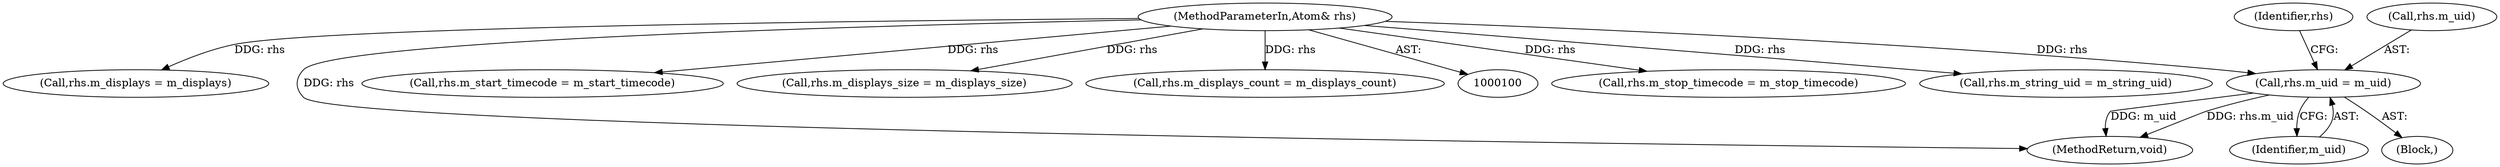 digraph "1_Android_04839626ed859623901ebd3a5fd483982186b59d_204@del" {
"1000108" [label="(Call,rhs.m_uid = m_uid)"];
"1000101" [label="(MethodParameterIn,Atom& rhs)"];
"1000115" [label="(Identifier,rhs)"];
"1000102" [label="(Block,)"];
"1000118" [label="(Call,rhs.m_stop_timecode = m_stop_timecode)"];
"1000103" [label="(Call,rhs.m_string_uid = m_string_uid)"];
"1000108" [label="(Call,rhs.m_uid = m_uid)"];
"1000123" [label="(Call,rhs.m_displays = m_displays)"];
"1000138" [label="(MethodReturn,void)"];
"1000113" [label="(Call,rhs.m_start_timecode = m_start_timecode)"];
"1000109" [label="(Call,rhs.m_uid)"];
"1000112" [label="(Identifier,m_uid)"];
"1000128" [label="(Call,rhs.m_displays_size = m_displays_size)"];
"1000133" [label="(Call,rhs.m_displays_count = m_displays_count)"];
"1000101" [label="(MethodParameterIn,Atom& rhs)"];
"1000108" -> "1000102"  [label="AST: "];
"1000108" -> "1000112"  [label="CFG: "];
"1000109" -> "1000108"  [label="AST: "];
"1000112" -> "1000108"  [label="AST: "];
"1000115" -> "1000108"  [label="CFG: "];
"1000108" -> "1000138"  [label="DDG: m_uid"];
"1000108" -> "1000138"  [label="DDG: rhs.m_uid"];
"1000101" -> "1000108"  [label="DDG: rhs"];
"1000101" -> "1000100"  [label="AST: "];
"1000101" -> "1000138"  [label="DDG: rhs"];
"1000101" -> "1000103"  [label="DDG: rhs"];
"1000101" -> "1000113"  [label="DDG: rhs"];
"1000101" -> "1000118"  [label="DDG: rhs"];
"1000101" -> "1000123"  [label="DDG: rhs"];
"1000101" -> "1000128"  [label="DDG: rhs"];
"1000101" -> "1000133"  [label="DDG: rhs"];
}
